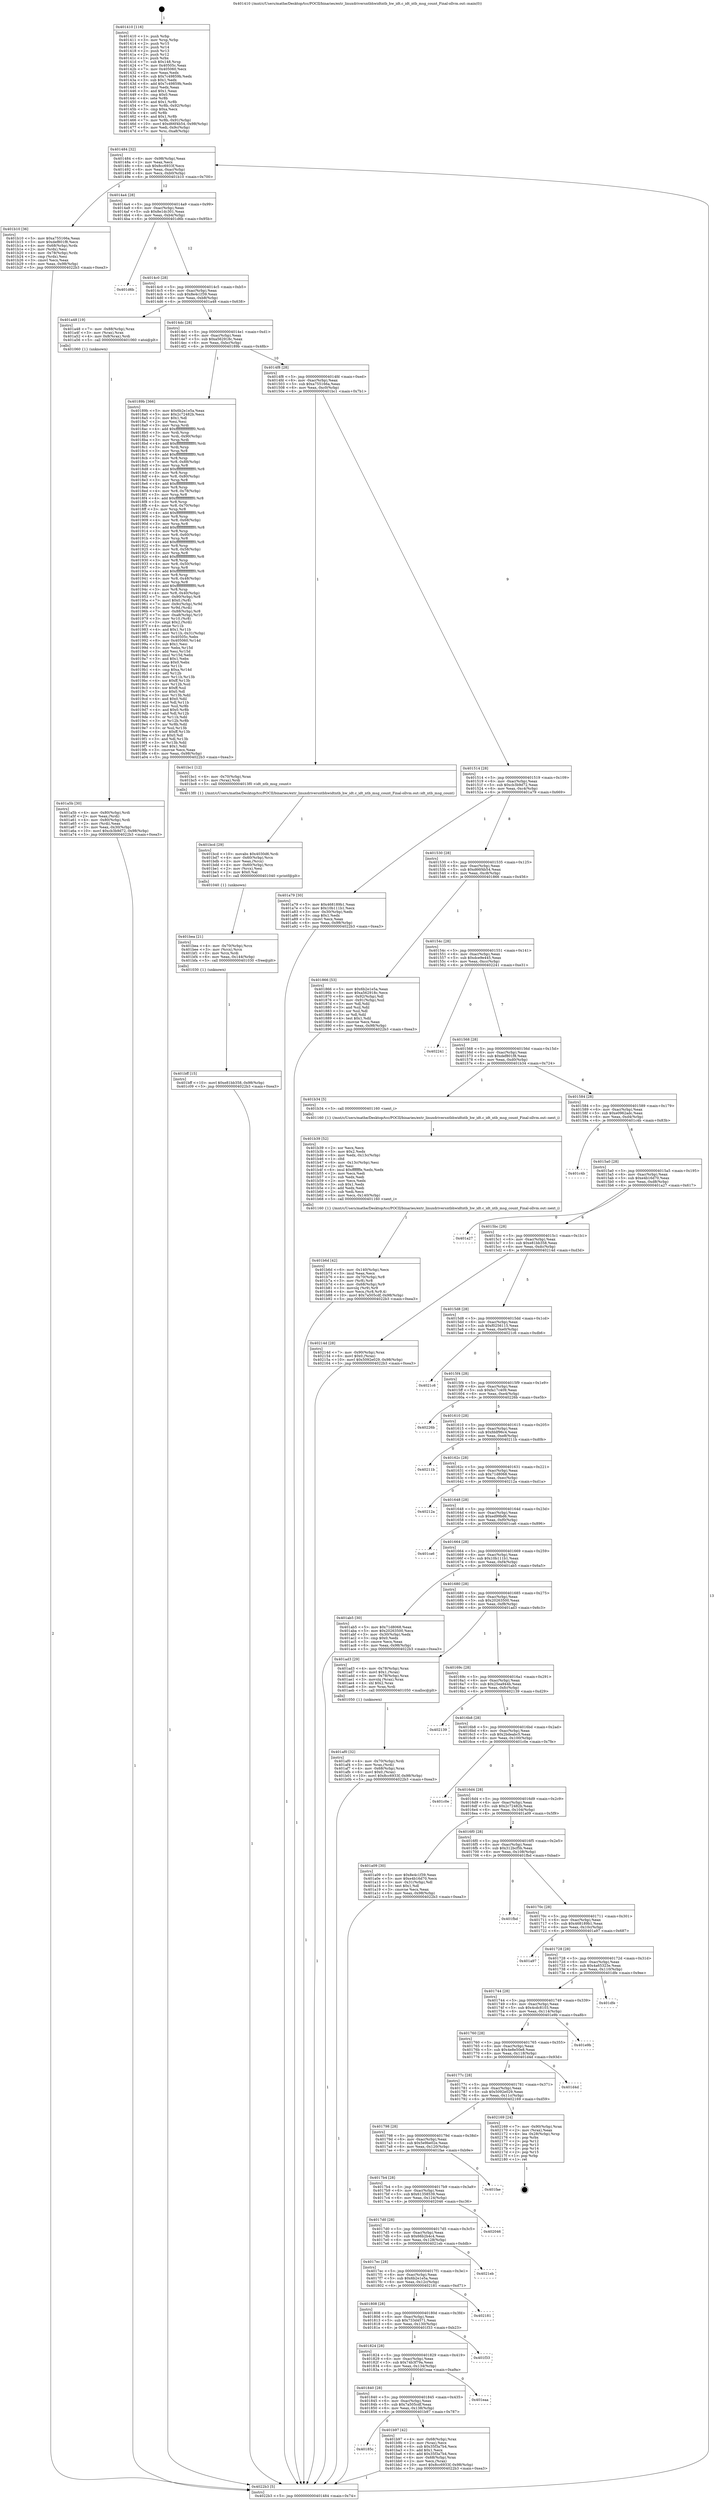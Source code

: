 digraph "0x401410" {
  label = "0x401410 (/mnt/c/Users/mathe/Desktop/tcc/POCII/binaries/extr_linuxdriversntbhwidtntb_hw_idt.c_idt_ntb_msg_count_Final-ollvm.out::main(0))"
  labelloc = "t"
  node[shape=record]

  Entry [label="",width=0.3,height=0.3,shape=circle,fillcolor=black,style=filled]
  "0x401484" [label="{
     0x401484 [32]\l
     | [instrs]\l
     &nbsp;&nbsp;0x401484 \<+6\>: mov -0x98(%rbp),%eax\l
     &nbsp;&nbsp;0x40148a \<+2\>: mov %eax,%ecx\l
     &nbsp;&nbsp;0x40148c \<+6\>: sub $0x8cc6933f,%ecx\l
     &nbsp;&nbsp;0x401492 \<+6\>: mov %eax,-0xac(%rbp)\l
     &nbsp;&nbsp;0x401498 \<+6\>: mov %ecx,-0xb0(%rbp)\l
     &nbsp;&nbsp;0x40149e \<+6\>: je 0000000000401b10 \<main+0x700\>\l
  }"]
  "0x401b10" [label="{
     0x401b10 [36]\l
     | [instrs]\l
     &nbsp;&nbsp;0x401b10 \<+5\>: mov $0xa755166a,%eax\l
     &nbsp;&nbsp;0x401b15 \<+5\>: mov $0xdef801f8,%ecx\l
     &nbsp;&nbsp;0x401b1a \<+4\>: mov -0x68(%rbp),%rdx\l
     &nbsp;&nbsp;0x401b1e \<+2\>: mov (%rdx),%esi\l
     &nbsp;&nbsp;0x401b20 \<+4\>: mov -0x78(%rbp),%rdx\l
     &nbsp;&nbsp;0x401b24 \<+2\>: cmp (%rdx),%esi\l
     &nbsp;&nbsp;0x401b26 \<+3\>: cmovl %ecx,%eax\l
     &nbsp;&nbsp;0x401b29 \<+6\>: mov %eax,-0x98(%rbp)\l
     &nbsp;&nbsp;0x401b2f \<+5\>: jmp 00000000004022b3 \<main+0xea3\>\l
  }"]
  "0x4014a4" [label="{
     0x4014a4 [28]\l
     | [instrs]\l
     &nbsp;&nbsp;0x4014a4 \<+5\>: jmp 00000000004014a9 \<main+0x99\>\l
     &nbsp;&nbsp;0x4014a9 \<+6\>: mov -0xac(%rbp),%eax\l
     &nbsp;&nbsp;0x4014af \<+5\>: sub $0x8e1dc301,%eax\l
     &nbsp;&nbsp;0x4014b4 \<+6\>: mov %eax,-0xb4(%rbp)\l
     &nbsp;&nbsp;0x4014ba \<+6\>: je 0000000000401d6b \<main+0x95b\>\l
  }"]
  Exit [label="",width=0.3,height=0.3,shape=circle,fillcolor=black,style=filled,peripheries=2]
  "0x401d6b" [label="{
     0x401d6b\l
  }", style=dashed]
  "0x4014c0" [label="{
     0x4014c0 [28]\l
     | [instrs]\l
     &nbsp;&nbsp;0x4014c0 \<+5\>: jmp 00000000004014c5 \<main+0xb5\>\l
     &nbsp;&nbsp;0x4014c5 \<+6\>: mov -0xac(%rbp),%eax\l
     &nbsp;&nbsp;0x4014cb \<+5\>: sub $0x8e4c1f39,%eax\l
     &nbsp;&nbsp;0x4014d0 \<+6\>: mov %eax,-0xb8(%rbp)\l
     &nbsp;&nbsp;0x4014d6 \<+6\>: je 0000000000401a48 \<main+0x638\>\l
  }"]
  "0x401bff" [label="{
     0x401bff [15]\l
     | [instrs]\l
     &nbsp;&nbsp;0x401bff \<+10\>: movl $0xe81bb358,-0x98(%rbp)\l
     &nbsp;&nbsp;0x401c09 \<+5\>: jmp 00000000004022b3 \<main+0xea3\>\l
  }"]
  "0x401a48" [label="{
     0x401a48 [19]\l
     | [instrs]\l
     &nbsp;&nbsp;0x401a48 \<+7\>: mov -0x88(%rbp),%rax\l
     &nbsp;&nbsp;0x401a4f \<+3\>: mov (%rax),%rax\l
     &nbsp;&nbsp;0x401a52 \<+4\>: mov 0x8(%rax),%rdi\l
     &nbsp;&nbsp;0x401a56 \<+5\>: call 0000000000401060 \<atoi@plt\>\l
     | [calls]\l
     &nbsp;&nbsp;0x401060 \{1\} (unknown)\l
  }"]
  "0x4014dc" [label="{
     0x4014dc [28]\l
     | [instrs]\l
     &nbsp;&nbsp;0x4014dc \<+5\>: jmp 00000000004014e1 \<main+0xd1\>\l
     &nbsp;&nbsp;0x4014e1 \<+6\>: mov -0xac(%rbp),%eax\l
     &nbsp;&nbsp;0x4014e7 \<+5\>: sub $0xa562918c,%eax\l
     &nbsp;&nbsp;0x4014ec \<+6\>: mov %eax,-0xbc(%rbp)\l
     &nbsp;&nbsp;0x4014f2 \<+6\>: je 000000000040189b \<main+0x48b\>\l
  }"]
  "0x401bea" [label="{
     0x401bea [21]\l
     | [instrs]\l
     &nbsp;&nbsp;0x401bea \<+4\>: mov -0x70(%rbp),%rcx\l
     &nbsp;&nbsp;0x401bee \<+3\>: mov (%rcx),%rcx\l
     &nbsp;&nbsp;0x401bf1 \<+3\>: mov %rcx,%rdi\l
     &nbsp;&nbsp;0x401bf4 \<+6\>: mov %eax,-0x144(%rbp)\l
     &nbsp;&nbsp;0x401bfa \<+5\>: call 0000000000401030 \<free@plt\>\l
     | [calls]\l
     &nbsp;&nbsp;0x401030 \{1\} (unknown)\l
  }"]
  "0x40189b" [label="{
     0x40189b [366]\l
     | [instrs]\l
     &nbsp;&nbsp;0x40189b \<+5\>: mov $0x6b2e1e5a,%eax\l
     &nbsp;&nbsp;0x4018a0 \<+5\>: mov $0x2c72482b,%ecx\l
     &nbsp;&nbsp;0x4018a5 \<+2\>: mov $0x1,%dl\l
     &nbsp;&nbsp;0x4018a7 \<+2\>: xor %esi,%esi\l
     &nbsp;&nbsp;0x4018a9 \<+3\>: mov %rsp,%rdi\l
     &nbsp;&nbsp;0x4018ac \<+4\>: add $0xfffffffffffffff0,%rdi\l
     &nbsp;&nbsp;0x4018b0 \<+3\>: mov %rdi,%rsp\l
     &nbsp;&nbsp;0x4018b3 \<+7\>: mov %rdi,-0x90(%rbp)\l
     &nbsp;&nbsp;0x4018ba \<+3\>: mov %rsp,%rdi\l
     &nbsp;&nbsp;0x4018bd \<+4\>: add $0xfffffffffffffff0,%rdi\l
     &nbsp;&nbsp;0x4018c1 \<+3\>: mov %rdi,%rsp\l
     &nbsp;&nbsp;0x4018c4 \<+3\>: mov %rsp,%r8\l
     &nbsp;&nbsp;0x4018c7 \<+4\>: add $0xfffffffffffffff0,%r8\l
     &nbsp;&nbsp;0x4018cb \<+3\>: mov %r8,%rsp\l
     &nbsp;&nbsp;0x4018ce \<+7\>: mov %r8,-0x88(%rbp)\l
     &nbsp;&nbsp;0x4018d5 \<+3\>: mov %rsp,%r8\l
     &nbsp;&nbsp;0x4018d8 \<+4\>: add $0xfffffffffffffff0,%r8\l
     &nbsp;&nbsp;0x4018dc \<+3\>: mov %r8,%rsp\l
     &nbsp;&nbsp;0x4018df \<+4\>: mov %r8,-0x80(%rbp)\l
     &nbsp;&nbsp;0x4018e3 \<+3\>: mov %rsp,%r8\l
     &nbsp;&nbsp;0x4018e6 \<+4\>: add $0xfffffffffffffff0,%r8\l
     &nbsp;&nbsp;0x4018ea \<+3\>: mov %r8,%rsp\l
     &nbsp;&nbsp;0x4018ed \<+4\>: mov %r8,-0x78(%rbp)\l
     &nbsp;&nbsp;0x4018f1 \<+3\>: mov %rsp,%r8\l
     &nbsp;&nbsp;0x4018f4 \<+4\>: add $0xfffffffffffffff0,%r8\l
     &nbsp;&nbsp;0x4018f8 \<+3\>: mov %r8,%rsp\l
     &nbsp;&nbsp;0x4018fb \<+4\>: mov %r8,-0x70(%rbp)\l
     &nbsp;&nbsp;0x4018ff \<+3\>: mov %rsp,%r8\l
     &nbsp;&nbsp;0x401902 \<+4\>: add $0xfffffffffffffff0,%r8\l
     &nbsp;&nbsp;0x401906 \<+3\>: mov %r8,%rsp\l
     &nbsp;&nbsp;0x401909 \<+4\>: mov %r8,-0x68(%rbp)\l
     &nbsp;&nbsp;0x40190d \<+3\>: mov %rsp,%r8\l
     &nbsp;&nbsp;0x401910 \<+4\>: add $0xfffffffffffffff0,%r8\l
     &nbsp;&nbsp;0x401914 \<+3\>: mov %r8,%rsp\l
     &nbsp;&nbsp;0x401917 \<+4\>: mov %r8,-0x60(%rbp)\l
     &nbsp;&nbsp;0x40191b \<+3\>: mov %rsp,%r8\l
     &nbsp;&nbsp;0x40191e \<+4\>: add $0xfffffffffffffff0,%r8\l
     &nbsp;&nbsp;0x401922 \<+3\>: mov %r8,%rsp\l
     &nbsp;&nbsp;0x401925 \<+4\>: mov %r8,-0x58(%rbp)\l
     &nbsp;&nbsp;0x401929 \<+3\>: mov %rsp,%r8\l
     &nbsp;&nbsp;0x40192c \<+4\>: add $0xfffffffffffffff0,%r8\l
     &nbsp;&nbsp;0x401930 \<+3\>: mov %r8,%rsp\l
     &nbsp;&nbsp;0x401933 \<+4\>: mov %r8,-0x50(%rbp)\l
     &nbsp;&nbsp;0x401937 \<+3\>: mov %rsp,%r8\l
     &nbsp;&nbsp;0x40193a \<+4\>: add $0xfffffffffffffff0,%r8\l
     &nbsp;&nbsp;0x40193e \<+3\>: mov %r8,%rsp\l
     &nbsp;&nbsp;0x401941 \<+4\>: mov %r8,-0x48(%rbp)\l
     &nbsp;&nbsp;0x401945 \<+3\>: mov %rsp,%r8\l
     &nbsp;&nbsp;0x401948 \<+4\>: add $0xfffffffffffffff0,%r8\l
     &nbsp;&nbsp;0x40194c \<+3\>: mov %r8,%rsp\l
     &nbsp;&nbsp;0x40194f \<+4\>: mov %r8,-0x40(%rbp)\l
     &nbsp;&nbsp;0x401953 \<+7\>: mov -0x90(%rbp),%r8\l
     &nbsp;&nbsp;0x40195a \<+7\>: movl $0x0,(%r8)\l
     &nbsp;&nbsp;0x401961 \<+7\>: mov -0x9c(%rbp),%r9d\l
     &nbsp;&nbsp;0x401968 \<+3\>: mov %r9d,(%rdi)\l
     &nbsp;&nbsp;0x40196b \<+7\>: mov -0x88(%rbp),%r8\l
     &nbsp;&nbsp;0x401972 \<+7\>: mov -0xa8(%rbp),%r10\l
     &nbsp;&nbsp;0x401979 \<+3\>: mov %r10,(%r8)\l
     &nbsp;&nbsp;0x40197c \<+3\>: cmpl $0x2,(%rdi)\l
     &nbsp;&nbsp;0x40197f \<+4\>: setne %r11b\l
     &nbsp;&nbsp;0x401983 \<+4\>: and $0x1,%r11b\l
     &nbsp;&nbsp;0x401987 \<+4\>: mov %r11b,-0x31(%rbp)\l
     &nbsp;&nbsp;0x40198b \<+7\>: mov 0x40505c,%ebx\l
     &nbsp;&nbsp;0x401992 \<+8\>: mov 0x405060,%r14d\l
     &nbsp;&nbsp;0x40199a \<+3\>: sub $0x1,%esi\l
     &nbsp;&nbsp;0x40199d \<+3\>: mov %ebx,%r15d\l
     &nbsp;&nbsp;0x4019a0 \<+3\>: add %esi,%r15d\l
     &nbsp;&nbsp;0x4019a3 \<+4\>: imul %r15d,%ebx\l
     &nbsp;&nbsp;0x4019a7 \<+3\>: and $0x1,%ebx\l
     &nbsp;&nbsp;0x4019aa \<+3\>: cmp $0x0,%ebx\l
     &nbsp;&nbsp;0x4019ad \<+4\>: sete %r11b\l
     &nbsp;&nbsp;0x4019b1 \<+4\>: cmp $0xa,%r14d\l
     &nbsp;&nbsp;0x4019b5 \<+4\>: setl %r12b\l
     &nbsp;&nbsp;0x4019b9 \<+3\>: mov %r11b,%r13b\l
     &nbsp;&nbsp;0x4019bc \<+4\>: xor $0xff,%r13b\l
     &nbsp;&nbsp;0x4019c0 \<+3\>: mov %r12b,%sil\l
     &nbsp;&nbsp;0x4019c3 \<+4\>: xor $0xff,%sil\l
     &nbsp;&nbsp;0x4019c7 \<+3\>: xor $0x0,%dl\l
     &nbsp;&nbsp;0x4019ca \<+3\>: mov %r13b,%dil\l
     &nbsp;&nbsp;0x4019cd \<+4\>: and $0x0,%dil\l
     &nbsp;&nbsp;0x4019d1 \<+3\>: and %dl,%r11b\l
     &nbsp;&nbsp;0x4019d4 \<+3\>: mov %sil,%r8b\l
     &nbsp;&nbsp;0x4019d7 \<+4\>: and $0x0,%r8b\l
     &nbsp;&nbsp;0x4019db \<+3\>: and %dl,%r12b\l
     &nbsp;&nbsp;0x4019de \<+3\>: or %r11b,%dil\l
     &nbsp;&nbsp;0x4019e1 \<+3\>: or %r12b,%r8b\l
     &nbsp;&nbsp;0x4019e4 \<+3\>: xor %r8b,%dil\l
     &nbsp;&nbsp;0x4019e7 \<+3\>: or %sil,%r13b\l
     &nbsp;&nbsp;0x4019ea \<+4\>: xor $0xff,%r13b\l
     &nbsp;&nbsp;0x4019ee \<+3\>: or $0x0,%dl\l
     &nbsp;&nbsp;0x4019f1 \<+3\>: and %dl,%r13b\l
     &nbsp;&nbsp;0x4019f4 \<+3\>: or %r13b,%dil\l
     &nbsp;&nbsp;0x4019f7 \<+4\>: test $0x1,%dil\l
     &nbsp;&nbsp;0x4019fb \<+3\>: cmovne %ecx,%eax\l
     &nbsp;&nbsp;0x4019fe \<+6\>: mov %eax,-0x98(%rbp)\l
     &nbsp;&nbsp;0x401a04 \<+5\>: jmp 00000000004022b3 \<main+0xea3\>\l
  }"]
  "0x4014f8" [label="{
     0x4014f8 [28]\l
     | [instrs]\l
     &nbsp;&nbsp;0x4014f8 \<+5\>: jmp 00000000004014fd \<main+0xed\>\l
     &nbsp;&nbsp;0x4014fd \<+6\>: mov -0xac(%rbp),%eax\l
     &nbsp;&nbsp;0x401503 \<+5\>: sub $0xa755166a,%eax\l
     &nbsp;&nbsp;0x401508 \<+6\>: mov %eax,-0xc0(%rbp)\l
     &nbsp;&nbsp;0x40150e \<+6\>: je 0000000000401bc1 \<main+0x7b1\>\l
  }"]
  "0x401bcd" [label="{
     0x401bcd [29]\l
     | [instrs]\l
     &nbsp;&nbsp;0x401bcd \<+10\>: movabs $0x4030d6,%rdi\l
     &nbsp;&nbsp;0x401bd7 \<+4\>: mov -0x60(%rbp),%rcx\l
     &nbsp;&nbsp;0x401bdb \<+2\>: mov %eax,(%rcx)\l
     &nbsp;&nbsp;0x401bdd \<+4\>: mov -0x60(%rbp),%rcx\l
     &nbsp;&nbsp;0x401be1 \<+2\>: mov (%rcx),%esi\l
     &nbsp;&nbsp;0x401be3 \<+2\>: mov $0x0,%al\l
     &nbsp;&nbsp;0x401be5 \<+5\>: call 0000000000401040 \<printf@plt\>\l
     | [calls]\l
     &nbsp;&nbsp;0x401040 \{1\} (unknown)\l
  }"]
  "0x401bc1" [label="{
     0x401bc1 [12]\l
     | [instrs]\l
     &nbsp;&nbsp;0x401bc1 \<+4\>: mov -0x70(%rbp),%rax\l
     &nbsp;&nbsp;0x401bc5 \<+3\>: mov (%rax),%rdi\l
     &nbsp;&nbsp;0x401bc8 \<+5\>: call 00000000004013f0 \<idt_ntb_msg_count\>\l
     | [calls]\l
     &nbsp;&nbsp;0x4013f0 \{1\} (/mnt/c/Users/mathe/Desktop/tcc/POCII/binaries/extr_linuxdriversntbhwidtntb_hw_idt.c_idt_ntb_msg_count_Final-ollvm.out::idt_ntb_msg_count)\l
  }"]
  "0x401514" [label="{
     0x401514 [28]\l
     | [instrs]\l
     &nbsp;&nbsp;0x401514 \<+5\>: jmp 0000000000401519 \<main+0x109\>\l
     &nbsp;&nbsp;0x401519 \<+6\>: mov -0xac(%rbp),%eax\l
     &nbsp;&nbsp;0x40151f \<+5\>: sub $0xcb3b9d72,%eax\l
     &nbsp;&nbsp;0x401524 \<+6\>: mov %eax,-0xc4(%rbp)\l
     &nbsp;&nbsp;0x40152a \<+6\>: je 0000000000401a79 \<main+0x669\>\l
  }"]
  "0x40185c" [label="{
     0x40185c\l
  }", style=dashed]
  "0x401a79" [label="{
     0x401a79 [30]\l
     | [instrs]\l
     &nbsp;&nbsp;0x401a79 \<+5\>: mov $0x468189b1,%eax\l
     &nbsp;&nbsp;0x401a7e \<+5\>: mov $0x10b111b1,%ecx\l
     &nbsp;&nbsp;0x401a83 \<+3\>: mov -0x30(%rbp),%edx\l
     &nbsp;&nbsp;0x401a86 \<+3\>: cmp $0x1,%edx\l
     &nbsp;&nbsp;0x401a89 \<+3\>: cmovl %ecx,%eax\l
     &nbsp;&nbsp;0x401a8c \<+6\>: mov %eax,-0x98(%rbp)\l
     &nbsp;&nbsp;0x401a92 \<+5\>: jmp 00000000004022b3 \<main+0xea3\>\l
  }"]
  "0x401530" [label="{
     0x401530 [28]\l
     | [instrs]\l
     &nbsp;&nbsp;0x401530 \<+5\>: jmp 0000000000401535 \<main+0x125\>\l
     &nbsp;&nbsp;0x401535 \<+6\>: mov -0xac(%rbp),%eax\l
     &nbsp;&nbsp;0x40153b \<+5\>: sub $0xd66f4b54,%eax\l
     &nbsp;&nbsp;0x401540 \<+6\>: mov %eax,-0xc8(%rbp)\l
     &nbsp;&nbsp;0x401546 \<+6\>: je 0000000000401866 \<main+0x456\>\l
  }"]
  "0x401b97" [label="{
     0x401b97 [42]\l
     | [instrs]\l
     &nbsp;&nbsp;0x401b97 \<+4\>: mov -0x68(%rbp),%rax\l
     &nbsp;&nbsp;0x401b9b \<+2\>: mov (%rax),%ecx\l
     &nbsp;&nbsp;0x401b9d \<+6\>: sub $0x35f3a7b4,%ecx\l
     &nbsp;&nbsp;0x401ba3 \<+3\>: add $0x1,%ecx\l
     &nbsp;&nbsp;0x401ba6 \<+6\>: add $0x35f3a7b4,%ecx\l
     &nbsp;&nbsp;0x401bac \<+4\>: mov -0x68(%rbp),%rax\l
     &nbsp;&nbsp;0x401bb0 \<+2\>: mov %ecx,(%rax)\l
     &nbsp;&nbsp;0x401bb2 \<+10\>: movl $0x8cc6933f,-0x98(%rbp)\l
     &nbsp;&nbsp;0x401bbc \<+5\>: jmp 00000000004022b3 \<main+0xea3\>\l
  }"]
  "0x401866" [label="{
     0x401866 [53]\l
     | [instrs]\l
     &nbsp;&nbsp;0x401866 \<+5\>: mov $0x6b2e1e5a,%eax\l
     &nbsp;&nbsp;0x40186b \<+5\>: mov $0xa562918c,%ecx\l
     &nbsp;&nbsp;0x401870 \<+6\>: mov -0x92(%rbp),%dl\l
     &nbsp;&nbsp;0x401876 \<+7\>: mov -0x91(%rbp),%sil\l
     &nbsp;&nbsp;0x40187d \<+3\>: mov %dl,%dil\l
     &nbsp;&nbsp;0x401880 \<+3\>: and %sil,%dil\l
     &nbsp;&nbsp;0x401883 \<+3\>: xor %sil,%dl\l
     &nbsp;&nbsp;0x401886 \<+3\>: or %dl,%dil\l
     &nbsp;&nbsp;0x401889 \<+4\>: test $0x1,%dil\l
     &nbsp;&nbsp;0x40188d \<+3\>: cmovne %ecx,%eax\l
     &nbsp;&nbsp;0x401890 \<+6\>: mov %eax,-0x98(%rbp)\l
     &nbsp;&nbsp;0x401896 \<+5\>: jmp 00000000004022b3 \<main+0xea3\>\l
  }"]
  "0x40154c" [label="{
     0x40154c [28]\l
     | [instrs]\l
     &nbsp;&nbsp;0x40154c \<+5\>: jmp 0000000000401551 \<main+0x141\>\l
     &nbsp;&nbsp;0x401551 \<+6\>: mov -0xac(%rbp),%eax\l
     &nbsp;&nbsp;0x401557 \<+5\>: sub $0xdce9e445,%eax\l
     &nbsp;&nbsp;0x40155c \<+6\>: mov %eax,-0xcc(%rbp)\l
     &nbsp;&nbsp;0x401562 \<+6\>: je 0000000000402241 \<main+0xe31\>\l
  }"]
  "0x4022b3" [label="{
     0x4022b3 [5]\l
     | [instrs]\l
     &nbsp;&nbsp;0x4022b3 \<+5\>: jmp 0000000000401484 \<main+0x74\>\l
  }"]
  "0x401410" [label="{
     0x401410 [116]\l
     | [instrs]\l
     &nbsp;&nbsp;0x401410 \<+1\>: push %rbp\l
     &nbsp;&nbsp;0x401411 \<+3\>: mov %rsp,%rbp\l
     &nbsp;&nbsp;0x401414 \<+2\>: push %r15\l
     &nbsp;&nbsp;0x401416 \<+2\>: push %r14\l
     &nbsp;&nbsp;0x401418 \<+2\>: push %r13\l
     &nbsp;&nbsp;0x40141a \<+2\>: push %r12\l
     &nbsp;&nbsp;0x40141c \<+1\>: push %rbx\l
     &nbsp;&nbsp;0x40141d \<+7\>: sub $0x148,%rsp\l
     &nbsp;&nbsp;0x401424 \<+7\>: mov 0x40505c,%eax\l
     &nbsp;&nbsp;0x40142b \<+7\>: mov 0x405060,%ecx\l
     &nbsp;&nbsp;0x401432 \<+2\>: mov %eax,%edx\l
     &nbsp;&nbsp;0x401434 \<+6\>: sub $0x7c49859b,%edx\l
     &nbsp;&nbsp;0x40143a \<+3\>: sub $0x1,%edx\l
     &nbsp;&nbsp;0x40143d \<+6\>: add $0x7c49859b,%edx\l
     &nbsp;&nbsp;0x401443 \<+3\>: imul %edx,%eax\l
     &nbsp;&nbsp;0x401446 \<+3\>: and $0x1,%eax\l
     &nbsp;&nbsp;0x401449 \<+3\>: cmp $0x0,%eax\l
     &nbsp;&nbsp;0x40144c \<+4\>: sete %r8b\l
     &nbsp;&nbsp;0x401450 \<+4\>: and $0x1,%r8b\l
     &nbsp;&nbsp;0x401454 \<+7\>: mov %r8b,-0x92(%rbp)\l
     &nbsp;&nbsp;0x40145b \<+3\>: cmp $0xa,%ecx\l
     &nbsp;&nbsp;0x40145e \<+4\>: setl %r8b\l
     &nbsp;&nbsp;0x401462 \<+4\>: and $0x1,%r8b\l
     &nbsp;&nbsp;0x401466 \<+7\>: mov %r8b,-0x91(%rbp)\l
     &nbsp;&nbsp;0x40146d \<+10\>: movl $0xd66f4b54,-0x98(%rbp)\l
     &nbsp;&nbsp;0x401477 \<+6\>: mov %edi,-0x9c(%rbp)\l
     &nbsp;&nbsp;0x40147d \<+7\>: mov %rsi,-0xa8(%rbp)\l
  }"]
  "0x401840" [label="{
     0x401840 [28]\l
     | [instrs]\l
     &nbsp;&nbsp;0x401840 \<+5\>: jmp 0000000000401845 \<main+0x435\>\l
     &nbsp;&nbsp;0x401845 \<+6\>: mov -0xac(%rbp),%eax\l
     &nbsp;&nbsp;0x40184b \<+5\>: sub $0x7a505cdf,%eax\l
     &nbsp;&nbsp;0x401850 \<+6\>: mov %eax,-0x138(%rbp)\l
     &nbsp;&nbsp;0x401856 \<+6\>: je 0000000000401b97 \<main+0x787\>\l
  }"]
  "0x401eaa" [label="{
     0x401eaa\l
  }", style=dashed]
  "0x402241" [label="{
     0x402241\l
  }", style=dashed]
  "0x401568" [label="{
     0x401568 [28]\l
     | [instrs]\l
     &nbsp;&nbsp;0x401568 \<+5\>: jmp 000000000040156d \<main+0x15d\>\l
     &nbsp;&nbsp;0x40156d \<+6\>: mov -0xac(%rbp),%eax\l
     &nbsp;&nbsp;0x401573 \<+5\>: sub $0xdef801f8,%eax\l
     &nbsp;&nbsp;0x401578 \<+6\>: mov %eax,-0xd0(%rbp)\l
     &nbsp;&nbsp;0x40157e \<+6\>: je 0000000000401b34 \<main+0x724\>\l
  }"]
  "0x401824" [label="{
     0x401824 [28]\l
     | [instrs]\l
     &nbsp;&nbsp;0x401824 \<+5\>: jmp 0000000000401829 \<main+0x419\>\l
     &nbsp;&nbsp;0x401829 \<+6\>: mov -0xac(%rbp),%eax\l
     &nbsp;&nbsp;0x40182f \<+5\>: sub $0x74b3f79a,%eax\l
     &nbsp;&nbsp;0x401834 \<+6\>: mov %eax,-0x134(%rbp)\l
     &nbsp;&nbsp;0x40183a \<+6\>: je 0000000000401eaa \<main+0xa9a\>\l
  }"]
  "0x401b34" [label="{
     0x401b34 [5]\l
     | [instrs]\l
     &nbsp;&nbsp;0x401b34 \<+5\>: call 0000000000401160 \<next_i\>\l
     | [calls]\l
     &nbsp;&nbsp;0x401160 \{1\} (/mnt/c/Users/mathe/Desktop/tcc/POCII/binaries/extr_linuxdriversntbhwidtntb_hw_idt.c_idt_ntb_msg_count_Final-ollvm.out::next_i)\l
  }"]
  "0x401584" [label="{
     0x401584 [28]\l
     | [instrs]\l
     &nbsp;&nbsp;0x401584 \<+5\>: jmp 0000000000401589 \<main+0x179\>\l
     &nbsp;&nbsp;0x401589 \<+6\>: mov -0xac(%rbp),%eax\l
     &nbsp;&nbsp;0x40158f \<+5\>: sub $0xe0962adc,%eax\l
     &nbsp;&nbsp;0x401594 \<+6\>: mov %eax,-0xd4(%rbp)\l
     &nbsp;&nbsp;0x40159a \<+6\>: je 0000000000401c4b \<main+0x83b\>\l
  }"]
  "0x401f33" [label="{
     0x401f33\l
  }", style=dashed]
  "0x401c4b" [label="{
     0x401c4b\l
  }", style=dashed]
  "0x4015a0" [label="{
     0x4015a0 [28]\l
     | [instrs]\l
     &nbsp;&nbsp;0x4015a0 \<+5\>: jmp 00000000004015a5 \<main+0x195\>\l
     &nbsp;&nbsp;0x4015a5 \<+6\>: mov -0xac(%rbp),%eax\l
     &nbsp;&nbsp;0x4015ab \<+5\>: sub $0xe4b16d70,%eax\l
     &nbsp;&nbsp;0x4015b0 \<+6\>: mov %eax,-0xd8(%rbp)\l
     &nbsp;&nbsp;0x4015b6 \<+6\>: je 0000000000401a27 \<main+0x617\>\l
  }"]
  "0x401808" [label="{
     0x401808 [28]\l
     | [instrs]\l
     &nbsp;&nbsp;0x401808 \<+5\>: jmp 000000000040180d \<main+0x3fd\>\l
     &nbsp;&nbsp;0x40180d \<+6\>: mov -0xac(%rbp),%eax\l
     &nbsp;&nbsp;0x401813 \<+5\>: sub $0x733d4571,%eax\l
     &nbsp;&nbsp;0x401818 \<+6\>: mov %eax,-0x130(%rbp)\l
     &nbsp;&nbsp;0x40181e \<+6\>: je 0000000000401f33 \<main+0xb23\>\l
  }"]
  "0x401a27" [label="{
     0x401a27\l
  }", style=dashed]
  "0x4015bc" [label="{
     0x4015bc [28]\l
     | [instrs]\l
     &nbsp;&nbsp;0x4015bc \<+5\>: jmp 00000000004015c1 \<main+0x1b1\>\l
     &nbsp;&nbsp;0x4015c1 \<+6\>: mov -0xac(%rbp),%eax\l
     &nbsp;&nbsp;0x4015c7 \<+5\>: sub $0xe81bb358,%eax\l
     &nbsp;&nbsp;0x4015cc \<+6\>: mov %eax,-0xdc(%rbp)\l
     &nbsp;&nbsp;0x4015d2 \<+6\>: je 000000000040214d \<main+0xd3d\>\l
  }"]
  "0x402181" [label="{
     0x402181\l
  }", style=dashed]
  "0x40214d" [label="{
     0x40214d [28]\l
     | [instrs]\l
     &nbsp;&nbsp;0x40214d \<+7\>: mov -0x90(%rbp),%rax\l
     &nbsp;&nbsp;0x402154 \<+6\>: movl $0x0,(%rax)\l
     &nbsp;&nbsp;0x40215a \<+10\>: movl $0x5092e029,-0x98(%rbp)\l
     &nbsp;&nbsp;0x402164 \<+5\>: jmp 00000000004022b3 \<main+0xea3\>\l
  }"]
  "0x4015d8" [label="{
     0x4015d8 [28]\l
     | [instrs]\l
     &nbsp;&nbsp;0x4015d8 \<+5\>: jmp 00000000004015dd \<main+0x1cd\>\l
     &nbsp;&nbsp;0x4015dd \<+6\>: mov -0xac(%rbp),%eax\l
     &nbsp;&nbsp;0x4015e3 \<+5\>: sub $0xf0256115,%eax\l
     &nbsp;&nbsp;0x4015e8 \<+6\>: mov %eax,-0xe0(%rbp)\l
     &nbsp;&nbsp;0x4015ee \<+6\>: je 00000000004021c6 \<main+0xdb6\>\l
  }"]
  "0x4017ec" [label="{
     0x4017ec [28]\l
     | [instrs]\l
     &nbsp;&nbsp;0x4017ec \<+5\>: jmp 00000000004017f1 \<main+0x3e1\>\l
     &nbsp;&nbsp;0x4017f1 \<+6\>: mov -0xac(%rbp),%eax\l
     &nbsp;&nbsp;0x4017f7 \<+5\>: sub $0x6b2e1e5a,%eax\l
     &nbsp;&nbsp;0x4017fc \<+6\>: mov %eax,-0x12c(%rbp)\l
     &nbsp;&nbsp;0x401802 \<+6\>: je 0000000000402181 \<main+0xd71\>\l
  }"]
  "0x4021c6" [label="{
     0x4021c6\l
  }", style=dashed]
  "0x4015f4" [label="{
     0x4015f4 [28]\l
     | [instrs]\l
     &nbsp;&nbsp;0x4015f4 \<+5\>: jmp 00000000004015f9 \<main+0x1e9\>\l
     &nbsp;&nbsp;0x4015f9 \<+6\>: mov -0xac(%rbp),%eax\l
     &nbsp;&nbsp;0x4015ff \<+5\>: sub $0xfa17c409,%eax\l
     &nbsp;&nbsp;0x401604 \<+6\>: mov %eax,-0xe4(%rbp)\l
     &nbsp;&nbsp;0x40160a \<+6\>: je 000000000040226b \<main+0xe5b\>\l
  }"]
  "0x4021eb" [label="{
     0x4021eb\l
  }", style=dashed]
  "0x40226b" [label="{
     0x40226b\l
  }", style=dashed]
  "0x401610" [label="{
     0x401610 [28]\l
     | [instrs]\l
     &nbsp;&nbsp;0x401610 \<+5\>: jmp 0000000000401615 \<main+0x205\>\l
     &nbsp;&nbsp;0x401615 \<+6\>: mov -0xac(%rbp),%eax\l
     &nbsp;&nbsp;0x40161b \<+5\>: sub $0xfddf96c4,%eax\l
     &nbsp;&nbsp;0x401620 \<+6\>: mov %eax,-0xe8(%rbp)\l
     &nbsp;&nbsp;0x401626 \<+6\>: je 000000000040211b \<main+0xd0b\>\l
  }"]
  "0x4017d0" [label="{
     0x4017d0 [28]\l
     | [instrs]\l
     &nbsp;&nbsp;0x4017d0 \<+5\>: jmp 00000000004017d5 \<main+0x3c5\>\l
     &nbsp;&nbsp;0x4017d5 \<+6\>: mov -0xac(%rbp),%eax\l
     &nbsp;&nbsp;0x4017db \<+5\>: sub $0x66b2b4c4,%eax\l
     &nbsp;&nbsp;0x4017e0 \<+6\>: mov %eax,-0x128(%rbp)\l
     &nbsp;&nbsp;0x4017e6 \<+6\>: je 00000000004021eb \<main+0xddb\>\l
  }"]
  "0x40211b" [label="{
     0x40211b\l
  }", style=dashed]
  "0x40162c" [label="{
     0x40162c [28]\l
     | [instrs]\l
     &nbsp;&nbsp;0x40162c \<+5\>: jmp 0000000000401631 \<main+0x221\>\l
     &nbsp;&nbsp;0x401631 \<+6\>: mov -0xac(%rbp),%eax\l
     &nbsp;&nbsp;0x401637 \<+5\>: sub $0x71d8068,%eax\l
     &nbsp;&nbsp;0x40163c \<+6\>: mov %eax,-0xec(%rbp)\l
     &nbsp;&nbsp;0x401642 \<+6\>: je 000000000040212a \<main+0xd1a\>\l
  }"]
  "0x402046" [label="{
     0x402046\l
  }", style=dashed]
  "0x40212a" [label="{
     0x40212a\l
  }", style=dashed]
  "0x401648" [label="{
     0x401648 [28]\l
     | [instrs]\l
     &nbsp;&nbsp;0x401648 \<+5\>: jmp 000000000040164d \<main+0x23d\>\l
     &nbsp;&nbsp;0x40164d \<+6\>: mov -0xac(%rbp),%eax\l
     &nbsp;&nbsp;0x401653 \<+5\>: sub $0xed99bd6,%eax\l
     &nbsp;&nbsp;0x401658 \<+6\>: mov %eax,-0xf0(%rbp)\l
     &nbsp;&nbsp;0x40165e \<+6\>: je 0000000000401ca6 \<main+0x896\>\l
  }"]
  "0x4017b4" [label="{
     0x4017b4 [28]\l
     | [instrs]\l
     &nbsp;&nbsp;0x4017b4 \<+5\>: jmp 00000000004017b9 \<main+0x3a9\>\l
     &nbsp;&nbsp;0x4017b9 \<+6\>: mov -0xac(%rbp),%eax\l
     &nbsp;&nbsp;0x4017bf \<+5\>: sub $0x61358539,%eax\l
     &nbsp;&nbsp;0x4017c4 \<+6\>: mov %eax,-0x124(%rbp)\l
     &nbsp;&nbsp;0x4017ca \<+6\>: je 0000000000402046 \<main+0xc36\>\l
  }"]
  "0x401ca6" [label="{
     0x401ca6\l
  }", style=dashed]
  "0x401664" [label="{
     0x401664 [28]\l
     | [instrs]\l
     &nbsp;&nbsp;0x401664 \<+5\>: jmp 0000000000401669 \<main+0x259\>\l
     &nbsp;&nbsp;0x401669 \<+6\>: mov -0xac(%rbp),%eax\l
     &nbsp;&nbsp;0x40166f \<+5\>: sub $0x10b111b1,%eax\l
     &nbsp;&nbsp;0x401674 \<+6\>: mov %eax,-0xf4(%rbp)\l
     &nbsp;&nbsp;0x40167a \<+6\>: je 0000000000401ab5 \<main+0x6a5\>\l
  }"]
  "0x401fae" [label="{
     0x401fae\l
  }", style=dashed]
  "0x401ab5" [label="{
     0x401ab5 [30]\l
     | [instrs]\l
     &nbsp;&nbsp;0x401ab5 \<+5\>: mov $0x71d8068,%eax\l
     &nbsp;&nbsp;0x401aba \<+5\>: mov $0x20263500,%ecx\l
     &nbsp;&nbsp;0x401abf \<+3\>: mov -0x30(%rbp),%edx\l
     &nbsp;&nbsp;0x401ac2 \<+3\>: cmp $0x0,%edx\l
     &nbsp;&nbsp;0x401ac5 \<+3\>: cmove %ecx,%eax\l
     &nbsp;&nbsp;0x401ac8 \<+6\>: mov %eax,-0x98(%rbp)\l
     &nbsp;&nbsp;0x401ace \<+5\>: jmp 00000000004022b3 \<main+0xea3\>\l
  }"]
  "0x401680" [label="{
     0x401680 [28]\l
     | [instrs]\l
     &nbsp;&nbsp;0x401680 \<+5\>: jmp 0000000000401685 \<main+0x275\>\l
     &nbsp;&nbsp;0x401685 \<+6\>: mov -0xac(%rbp),%eax\l
     &nbsp;&nbsp;0x40168b \<+5\>: sub $0x20263500,%eax\l
     &nbsp;&nbsp;0x401690 \<+6\>: mov %eax,-0xf8(%rbp)\l
     &nbsp;&nbsp;0x401696 \<+6\>: je 0000000000401ad3 \<main+0x6c3\>\l
  }"]
  "0x401798" [label="{
     0x401798 [28]\l
     | [instrs]\l
     &nbsp;&nbsp;0x401798 \<+5\>: jmp 000000000040179d \<main+0x38d\>\l
     &nbsp;&nbsp;0x40179d \<+6\>: mov -0xac(%rbp),%eax\l
     &nbsp;&nbsp;0x4017a3 \<+5\>: sub $0x5e9be02e,%eax\l
     &nbsp;&nbsp;0x4017a8 \<+6\>: mov %eax,-0x120(%rbp)\l
     &nbsp;&nbsp;0x4017ae \<+6\>: je 0000000000401fae \<main+0xb9e\>\l
  }"]
  "0x401ad3" [label="{
     0x401ad3 [29]\l
     | [instrs]\l
     &nbsp;&nbsp;0x401ad3 \<+4\>: mov -0x78(%rbp),%rax\l
     &nbsp;&nbsp;0x401ad7 \<+6\>: movl $0x1,(%rax)\l
     &nbsp;&nbsp;0x401add \<+4\>: mov -0x78(%rbp),%rax\l
     &nbsp;&nbsp;0x401ae1 \<+3\>: movslq (%rax),%rax\l
     &nbsp;&nbsp;0x401ae4 \<+4\>: shl $0x2,%rax\l
     &nbsp;&nbsp;0x401ae8 \<+3\>: mov %rax,%rdi\l
     &nbsp;&nbsp;0x401aeb \<+5\>: call 0000000000401050 \<malloc@plt\>\l
     | [calls]\l
     &nbsp;&nbsp;0x401050 \{1\} (unknown)\l
  }"]
  "0x40169c" [label="{
     0x40169c [28]\l
     | [instrs]\l
     &nbsp;&nbsp;0x40169c \<+5\>: jmp 00000000004016a1 \<main+0x291\>\l
     &nbsp;&nbsp;0x4016a1 \<+6\>: mov -0xac(%rbp),%eax\l
     &nbsp;&nbsp;0x4016a7 \<+5\>: sub $0x25ea944b,%eax\l
     &nbsp;&nbsp;0x4016ac \<+6\>: mov %eax,-0xfc(%rbp)\l
     &nbsp;&nbsp;0x4016b2 \<+6\>: je 0000000000402139 \<main+0xd29\>\l
  }"]
  "0x402169" [label="{
     0x402169 [24]\l
     | [instrs]\l
     &nbsp;&nbsp;0x402169 \<+7\>: mov -0x90(%rbp),%rax\l
     &nbsp;&nbsp;0x402170 \<+2\>: mov (%rax),%eax\l
     &nbsp;&nbsp;0x402172 \<+4\>: lea -0x28(%rbp),%rsp\l
     &nbsp;&nbsp;0x402176 \<+1\>: pop %rbx\l
     &nbsp;&nbsp;0x402177 \<+2\>: pop %r12\l
     &nbsp;&nbsp;0x402179 \<+2\>: pop %r13\l
     &nbsp;&nbsp;0x40217b \<+2\>: pop %r14\l
     &nbsp;&nbsp;0x40217d \<+2\>: pop %r15\l
     &nbsp;&nbsp;0x40217f \<+1\>: pop %rbp\l
     &nbsp;&nbsp;0x402180 \<+1\>: ret\l
  }"]
  "0x402139" [label="{
     0x402139\l
  }", style=dashed]
  "0x4016b8" [label="{
     0x4016b8 [28]\l
     | [instrs]\l
     &nbsp;&nbsp;0x4016b8 \<+5\>: jmp 00000000004016bd \<main+0x2ad\>\l
     &nbsp;&nbsp;0x4016bd \<+6\>: mov -0xac(%rbp),%eax\l
     &nbsp;&nbsp;0x4016c3 \<+5\>: sub $0x2bdeabc5,%eax\l
     &nbsp;&nbsp;0x4016c8 \<+6\>: mov %eax,-0x100(%rbp)\l
     &nbsp;&nbsp;0x4016ce \<+6\>: je 0000000000401c0e \<main+0x7fe\>\l
  }"]
  "0x40177c" [label="{
     0x40177c [28]\l
     | [instrs]\l
     &nbsp;&nbsp;0x40177c \<+5\>: jmp 0000000000401781 \<main+0x371\>\l
     &nbsp;&nbsp;0x401781 \<+6\>: mov -0xac(%rbp),%eax\l
     &nbsp;&nbsp;0x401787 \<+5\>: sub $0x5092e029,%eax\l
     &nbsp;&nbsp;0x40178c \<+6\>: mov %eax,-0x11c(%rbp)\l
     &nbsp;&nbsp;0x401792 \<+6\>: je 0000000000402169 \<main+0xd59\>\l
  }"]
  "0x401c0e" [label="{
     0x401c0e\l
  }", style=dashed]
  "0x4016d4" [label="{
     0x4016d4 [28]\l
     | [instrs]\l
     &nbsp;&nbsp;0x4016d4 \<+5\>: jmp 00000000004016d9 \<main+0x2c9\>\l
     &nbsp;&nbsp;0x4016d9 \<+6\>: mov -0xac(%rbp),%eax\l
     &nbsp;&nbsp;0x4016df \<+5\>: sub $0x2c72482b,%eax\l
     &nbsp;&nbsp;0x4016e4 \<+6\>: mov %eax,-0x104(%rbp)\l
     &nbsp;&nbsp;0x4016ea \<+6\>: je 0000000000401a09 \<main+0x5f9\>\l
  }"]
  "0x401d4d" [label="{
     0x401d4d\l
  }", style=dashed]
  "0x401a09" [label="{
     0x401a09 [30]\l
     | [instrs]\l
     &nbsp;&nbsp;0x401a09 \<+5\>: mov $0x8e4c1f39,%eax\l
     &nbsp;&nbsp;0x401a0e \<+5\>: mov $0xe4b16d70,%ecx\l
     &nbsp;&nbsp;0x401a13 \<+3\>: mov -0x31(%rbp),%dl\l
     &nbsp;&nbsp;0x401a16 \<+3\>: test $0x1,%dl\l
     &nbsp;&nbsp;0x401a19 \<+3\>: cmovne %ecx,%eax\l
     &nbsp;&nbsp;0x401a1c \<+6\>: mov %eax,-0x98(%rbp)\l
     &nbsp;&nbsp;0x401a22 \<+5\>: jmp 00000000004022b3 \<main+0xea3\>\l
  }"]
  "0x4016f0" [label="{
     0x4016f0 [28]\l
     | [instrs]\l
     &nbsp;&nbsp;0x4016f0 \<+5\>: jmp 00000000004016f5 \<main+0x2e5\>\l
     &nbsp;&nbsp;0x4016f5 \<+6\>: mov -0xac(%rbp),%eax\l
     &nbsp;&nbsp;0x4016fb \<+5\>: sub $0x312bcf5b,%eax\l
     &nbsp;&nbsp;0x401700 \<+6\>: mov %eax,-0x108(%rbp)\l
     &nbsp;&nbsp;0x401706 \<+6\>: je 0000000000401fbd \<main+0xbad\>\l
  }"]
  "0x401a5b" [label="{
     0x401a5b [30]\l
     | [instrs]\l
     &nbsp;&nbsp;0x401a5b \<+4\>: mov -0x80(%rbp),%rdi\l
     &nbsp;&nbsp;0x401a5f \<+2\>: mov %eax,(%rdi)\l
     &nbsp;&nbsp;0x401a61 \<+4\>: mov -0x80(%rbp),%rdi\l
     &nbsp;&nbsp;0x401a65 \<+2\>: mov (%rdi),%eax\l
     &nbsp;&nbsp;0x401a67 \<+3\>: mov %eax,-0x30(%rbp)\l
     &nbsp;&nbsp;0x401a6a \<+10\>: movl $0xcb3b9d72,-0x98(%rbp)\l
     &nbsp;&nbsp;0x401a74 \<+5\>: jmp 00000000004022b3 \<main+0xea3\>\l
  }"]
  "0x401af0" [label="{
     0x401af0 [32]\l
     | [instrs]\l
     &nbsp;&nbsp;0x401af0 \<+4\>: mov -0x70(%rbp),%rdi\l
     &nbsp;&nbsp;0x401af4 \<+3\>: mov %rax,(%rdi)\l
     &nbsp;&nbsp;0x401af7 \<+4\>: mov -0x68(%rbp),%rax\l
     &nbsp;&nbsp;0x401afb \<+6\>: movl $0x0,(%rax)\l
     &nbsp;&nbsp;0x401b01 \<+10\>: movl $0x8cc6933f,-0x98(%rbp)\l
     &nbsp;&nbsp;0x401b0b \<+5\>: jmp 00000000004022b3 \<main+0xea3\>\l
  }"]
  "0x401b39" [label="{
     0x401b39 [52]\l
     | [instrs]\l
     &nbsp;&nbsp;0x401b39 \<+2\>: xor %ecx,%ecx\l
     &nbsp;&nbsp;0x401b3b \<+5\>: mov $0x2,%edx\l
     &nbsp;&nbsp;0x401b40 \<+6\>: mov %edx,-0x13c(%rbp)\l
     &nbsp;&nbsp;0x401b46 \<+1\>: cltd\l
     &nbsp;&nbsp;0x401b47 \<+6\>: mov -0x13c(%rbp),%esi\l
     &nbsp;&nbsp;0x401b4d \<+2\>: idiv %esi\l
     &nbsp;&nbsp;0x401b4f \<+6\>: imul $0xfffffffe,%edx,%edx\l
     &nbsp;&nbsp;0x401b55 \<+2\>: mov %ecx,%edi\l
     &nbsp;&nbsp;0x401b57 \<+2\>: sub %edx,%edi\l
     &nbsp;&nbsp;0x401b59 \<+2\>: mov %ecx,%edx\l
     &nbsp;&nbsp;0x401b5b \<+3\>: sub $0x1,%edx\l
     &nbsp;&nbsp;0x401b5e \<+2\>: add %edx,%edi\l
     &nbsp;&nbsp;0x401b60 \<+2\>: sub %edi,%ecx\l
     &nbsp;&nbsp;0x401b62 \<+6\>: mov %ecx,-0x140(%rbp)\l
     &nbsp;&nbsp;0x401b68 \<+5\>: call 0000000000401160 \<next_i\>\l
     | [calls]\l
     &nbsp;&nbsp;0x401160 \{1\} (/mnt/c/Users/mathe/Desktop/tcc/POCII/binaries/extr_linuxdriversntbhwidtntb_hw_idt.c_idt_ntb_msg_count_Final-ollvm.out::next_i)\l
  }"]
  "0x401b6d" [label="{
     0x401b6d [42]\l
     | [instrs]\l
     &nbsp;&nbsp;0x401b6d \<+6\>: mov -0x140(%rbp),%ecx\l
     &nbsp;&nbsp;0x401b73 \<+3\>: imul %eax,%ecx\l
     &nbsp;&nbsp;0x401b76 \<+4\>: mov -0x70(%rbp),%r8\l
     &nbsp;&nbsp;0x401b7a \<+3\>: mov (%r8),%r8\l
     &nbsp;&nbsp;0x401b7d \<+4\>: mov -0x68(%rbp),%r9\l
     &nbsp;&nbsp;0x401b81 \<+3\>: movslq (%r9),%r9\l
     &nbsp;&nbsp;0x401b84 \<+4\>: mov %ecx,(%r8,%r9,4)\l
     &nbsp;&nbsp;0x401b88 \<+10\>: movl $0x7a505cdf,-0x98(%rbp)\l
     &nbsp;&nbsp;0x401b92 \<+5\>: jmp 00000000004022b3 \<main+0xea3\>\l
  }"]
  "0x401760" [label="{
     0x401760 [28]\l
     | [instrs]\l
     &nbsp;&nbsp;0x401760 \<+5\>: jmp 0000000000401765 \<main+0x355\>\l
     &nbsp;&nbsp;0x401765 \<+6\>: mov -0xac(%rbp),%eax\l
     &nbsp;&nbsp;0x40176b \<+5\>: sub $0x4e8e50e8,%eax\l
     &nbsp;&nbsp;0x401770 \<+6\>: mov %eax,-0x118(%rbp)\l
     &nbsp;&nbsp;0x401776 \<+6\>: je 0000000000401d4d \<main+0x93d\>\l
  }"]
  "0x401fbd" [label="{
     0x401fbd\l
  }", style=dashed]
  "0x40170c" [label="{
     0x40170c [28]\l
     | [instrs]\l
     &nbsp;&nbsp;0x40170c \<+5\>: jmp 0000000000401711 \<main+0x301\>\l
     &nbsp;&nbsp;0x401711 \<+6\>: mov -0xac(%rbp),%eax\l
     &nbsp;&nbsp;0x401717 \<+5\>: sub $0x468189b1,%eax\l
     &nbsp;&nbsp;0x40171c \<+6\>: mov %eax,-0x10c(%rbp)\l
     &nbsp;&nbsp;0x401722 \<+6\>: je 0000000000401a97 \<main+0x687\>\l
  }"]
  "0x401e9b" [label="{
     0x401e9b\l
  }", style=dashed]
  "0x401a97" [label="{
     0x401a97\l
  }", style=dashed]
  "0x401728" [label="{
     0x401728 [28]\l
     | [instrs]\l
     &nbsp;&nbsp;0x401728 \<+5\>: jmp 000000000040172d \<main+0x31d\>\l
     &nbsp;&nbsp;0x40172d \<+6\>: mov -0xac(%rbp),%eax\l
     &nbsp;&nbsp;0x401733 \<+5\>: sub $0x4a65323e,%eax\l
     &nbsp;&nbsp;0x401738 \<+6\>: mov %eax,-0x110(%rbp)\l
     &nbsp;&nbsp;0x40173e \<+6\>: je 0000000000401dfe \<main+0x9ee\>\l
  }"]
  "0x401744" [label="{
     0x401744 [28]\l
     | [instrs]\l
     &nbsp;&nbsp;0x401744 \<+5\>: jmp 0000000000401749 \<main+0x339\>\l
     &nbsp;&nbsp;0x401749 \<+6\>: mov -0xac(%rbp),%eax\l
     &nbsp;&nbsp;0x40174f \<+5\>: sub $0x4cdc8103,%eax\l
     &nbsp;&nbsp;0x401754 \<+6\>: mov %eax,-0x114(%rbp)\l
     &nbsp;&nbsp;0x40175a \<+6\>: je 0000000000401e9b \<main+0xa8b\>\l
  }"]
  "0x401dfe" [label="{
     0x401dfe\l
  }", style=dashed]
  Entry -> "0x401410" [label=" 1"]
  "0x401484" -> "0x401b10" [label=" 2"]
  "0x401484" -> "0x4014a4" [label=" 12"]
  "0x402169" -> Exit [label=" 1"]
  "0x4014a4" -> "0x401d6b" [label=" 0"]
  "0x4014a4" -> "0x4014c0" [label=" 12"]
  "0x40214d" -> "0x4022b3" [label=" 1"]
  "0x4014c0" -> "0x401a48" [label=" 1"]
  "0x4014c0" -> "0x4014dc" [label=" 11"]
  "0x401bff" -> "0x4022b3" [label=" 1"]
  "0x4014dc" -> "0x40189b" [label=" 1"]
  "0x4014dc" -> "0x4014f8" [label=" 10"]
  "0x401bea" -> "0x401bff" [label=" 1"]
  "0x4014f8" -> "0x401bc1" [label=" 1"]
  "0x4014f8" -> "0x401514" [label=" 9"]
  "0x401bcd" -> "0x401bea" [label=" 1"]
  "0x401514" -> "0x401a79" [label=" 1"]
  "0x401514" -> "0x401530" [label=" 8"]
  "0x401bc1" -> "0x401bcd" [label=" 1"]
  "0x401530" -> "0x401866" [label=" 1"]
  "0x401530" -> "0x40154c" [label=" 7"]
  "0x401866" -> "0x4022b3" [label=" 1"]
  "0x401410" -> "0x401484" [label=" 1"]
  "0x4022b3" -> "0x401484" [label=" 13"]
  "0x401b97" -> "0x4022b3" [label=" 1"]
  "0x40189b" -> "0x4022b3" [label=" 1"]
  "0x401840" -> "0x401b97" [label=" 1"]
  "0x40154c" -> "0x402241" [label=" 0"]
  "0x40154c" -> "0x401568" [label=" 7"]
  "0x401840" -> "0x40185c" [label=" 0"]
  "0x401568" -> "0x401b34" [label=" 1"]
  "0x401568" -> "0x401584" [label=" 6"]
  "0x401824" -> "0x401eaa" [label=" 0"]
  "0x401584" -> "0x401c4b" [label=" 0"]
  "0x401584" -> "0x4015a0" [label=" 6"]
  "0x401824" -> "0x401840" [label=" 1"]
  "0x4015a0" -> "0x401a27" [label=" 0"]
  "0x4015a0" -> "0x4015bc" [label=" 6"]
  "0x401808" -> "0x401f33" [label=" 0"]
  "0x4015bc" -> "0x40214d" [label=" 1"]
  "0x4015bc" -> "0x4015d8" [label=" 5"]
  "0x401808" -> "0x401824" [label=" 1"]
  "0x4015d8" -> "0x4021c6" [label=" 0"]
  "0x4015d8" -> "0x4015f4" [label=" 5"]
  "0x4017ec" -> "0x402181" [label=" 0"]
  "0x4015f4" -> "0x40226b" [label=" 0"]
  "0x4015f4" -> "0x401610" [label=" 5"]
  "0x4017ec" -> "0x401808" [label=" 1"]
  "0x401610" -> "0x40211b" [label=" 0"]
  "0x401610" -> "0x40162c" [label=" 5"]
  "0x4017d0" -> "0x4021eb" [label=" 0"]
  "0x40162c" -> "0x40212a" [label=" 0"]
  "0x40162c" -> "0x401648" [label=" 5"]
  "0x4017d0" -> "0x4017ec" [label=" 1"]
  "0x401648" -> "0x401ca6" [label=" 0"]
  "0x401648" -> "0x401664" [label=" 5"]
  "0x4017b4" -> "0x402046" [label=" 0"]
  "0x401664" -> "0x401ab5" [label=" 1"]
  "0x401664" -> "0x401680" [label=" 4"]
  "0x4017b4" -> "0x4017d0" [label=" 1"]
  "0x401680" -> "0x401ad3" [label=" 1"]
  "0x401680" -> "0x40169c" [label=" 3"]
  "0x401798" -> "0x401fae" [label=" 0"]
  "0x40169c" -> "0x402139" [label=" 0"]
  "0x40169c" -> "0x4016b8" [label=" 3"]
  "0x401798" -> "0x4017b4" [label=" 1"]
  "0x4016b8" -> "0x401c0e" [label=" 0"]
  "0x4016b8" -> "0x4016d4" [label=" 3"]
  "0x40177c" -> "0x402169" [label=" 1"]
  "0x4016d4" -> "0x401a09" [label=" 1"]
  "0x4016d4" -> "0x4016f0" [label=" 2"]
  "0x401a09" -> "0x4022b3" [label=" 1"]
  "0x401a48" -> "0x401a5b" [label=" 1"]
  "0x401a5b" -> "0x4022b3" [label=" 1"]
  "0x401a79" -> "0x4022b3" [label=" 1"]
  "0x401ab5" -> "0x4022b3" [label=" 1"]
  "0x401ad3" -> "0x401af0" [label=" 1"]
  "0x401af0" -> "0x4022b3" [label=" 1"]
  "0x401b10" -> "0x4022b3" [label=" 2"]
  "0x401b34" -> "0x401b39" [label=" 1"]
  "0x401b39" -> "0x401b6d" [label=" 1"]
  "0x401b6d" -> "0x4022b3" [label=" 1"]
  "0x40177c" -> "0x401798" [label=" 1"]
  "0x4016f0" -> "0x401fbd" [label=" 0"]
  "0x4016f0" -> "0x40170c" [label=" 2"]
  "0x401760" -> "0x401d4d" [label=" 0"]
  "0x40170c" -> "0x401a97" [label=" 0"]
  "0x40170c" -> "0x401728" [label=" 2"]
  "0x401760" -> "0x40177c" [label=" 2"]
  "0x401728" -> "0x401dfe" [label=" 0"]
  "0x401728" -> "0x401744" [label=" 2"]
  "0x401744" -> "0x401760" [label=" 2"]
  "0x401744" -> "0x401e9b" [label=" 0"]
}
